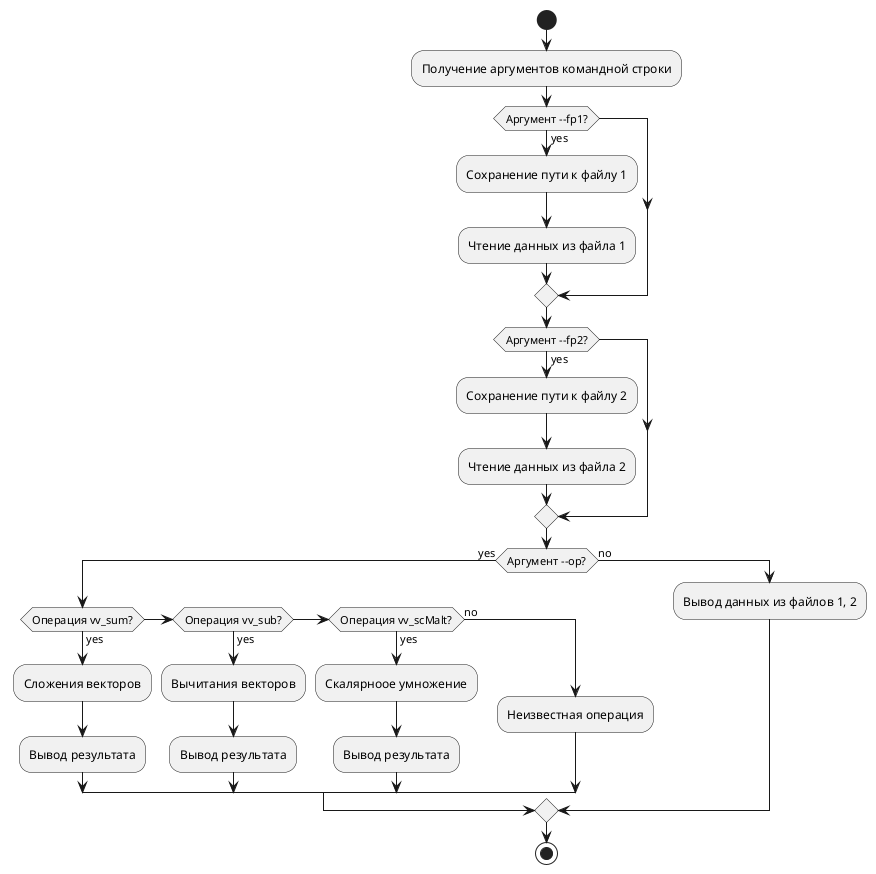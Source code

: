 @startuml
start

:Получение аргументов командной строки;
if (Аргумент --fp1?) then (yes)
    :Сохранение пути к файлу 1;
    :Чтение данных из файла 1;
endif

if (Аргумент --fp2?) then (yes)
    :Сохранение пути к файлу 2;
    :Чтение данных из файла 2;
endif

if (Аргумент --op?) then (yes)
    if (Операция vv_sum?) then (yes)
        :Сложения векторов;
        :Вывод результата;
    else if (Операция vv_sub?) then (yes)
        :Вычитания векторов;
        :Вывод результата;
    else if (Операция vv_scMalt?) then (yes)
        :Скалярноое умножение;
        :Вывод результата;
    else (no)
        :Неизвестная операция;
    endif
else (no)
    :Вывод данных из файлов 1, 2;
endif

stop
@enduml